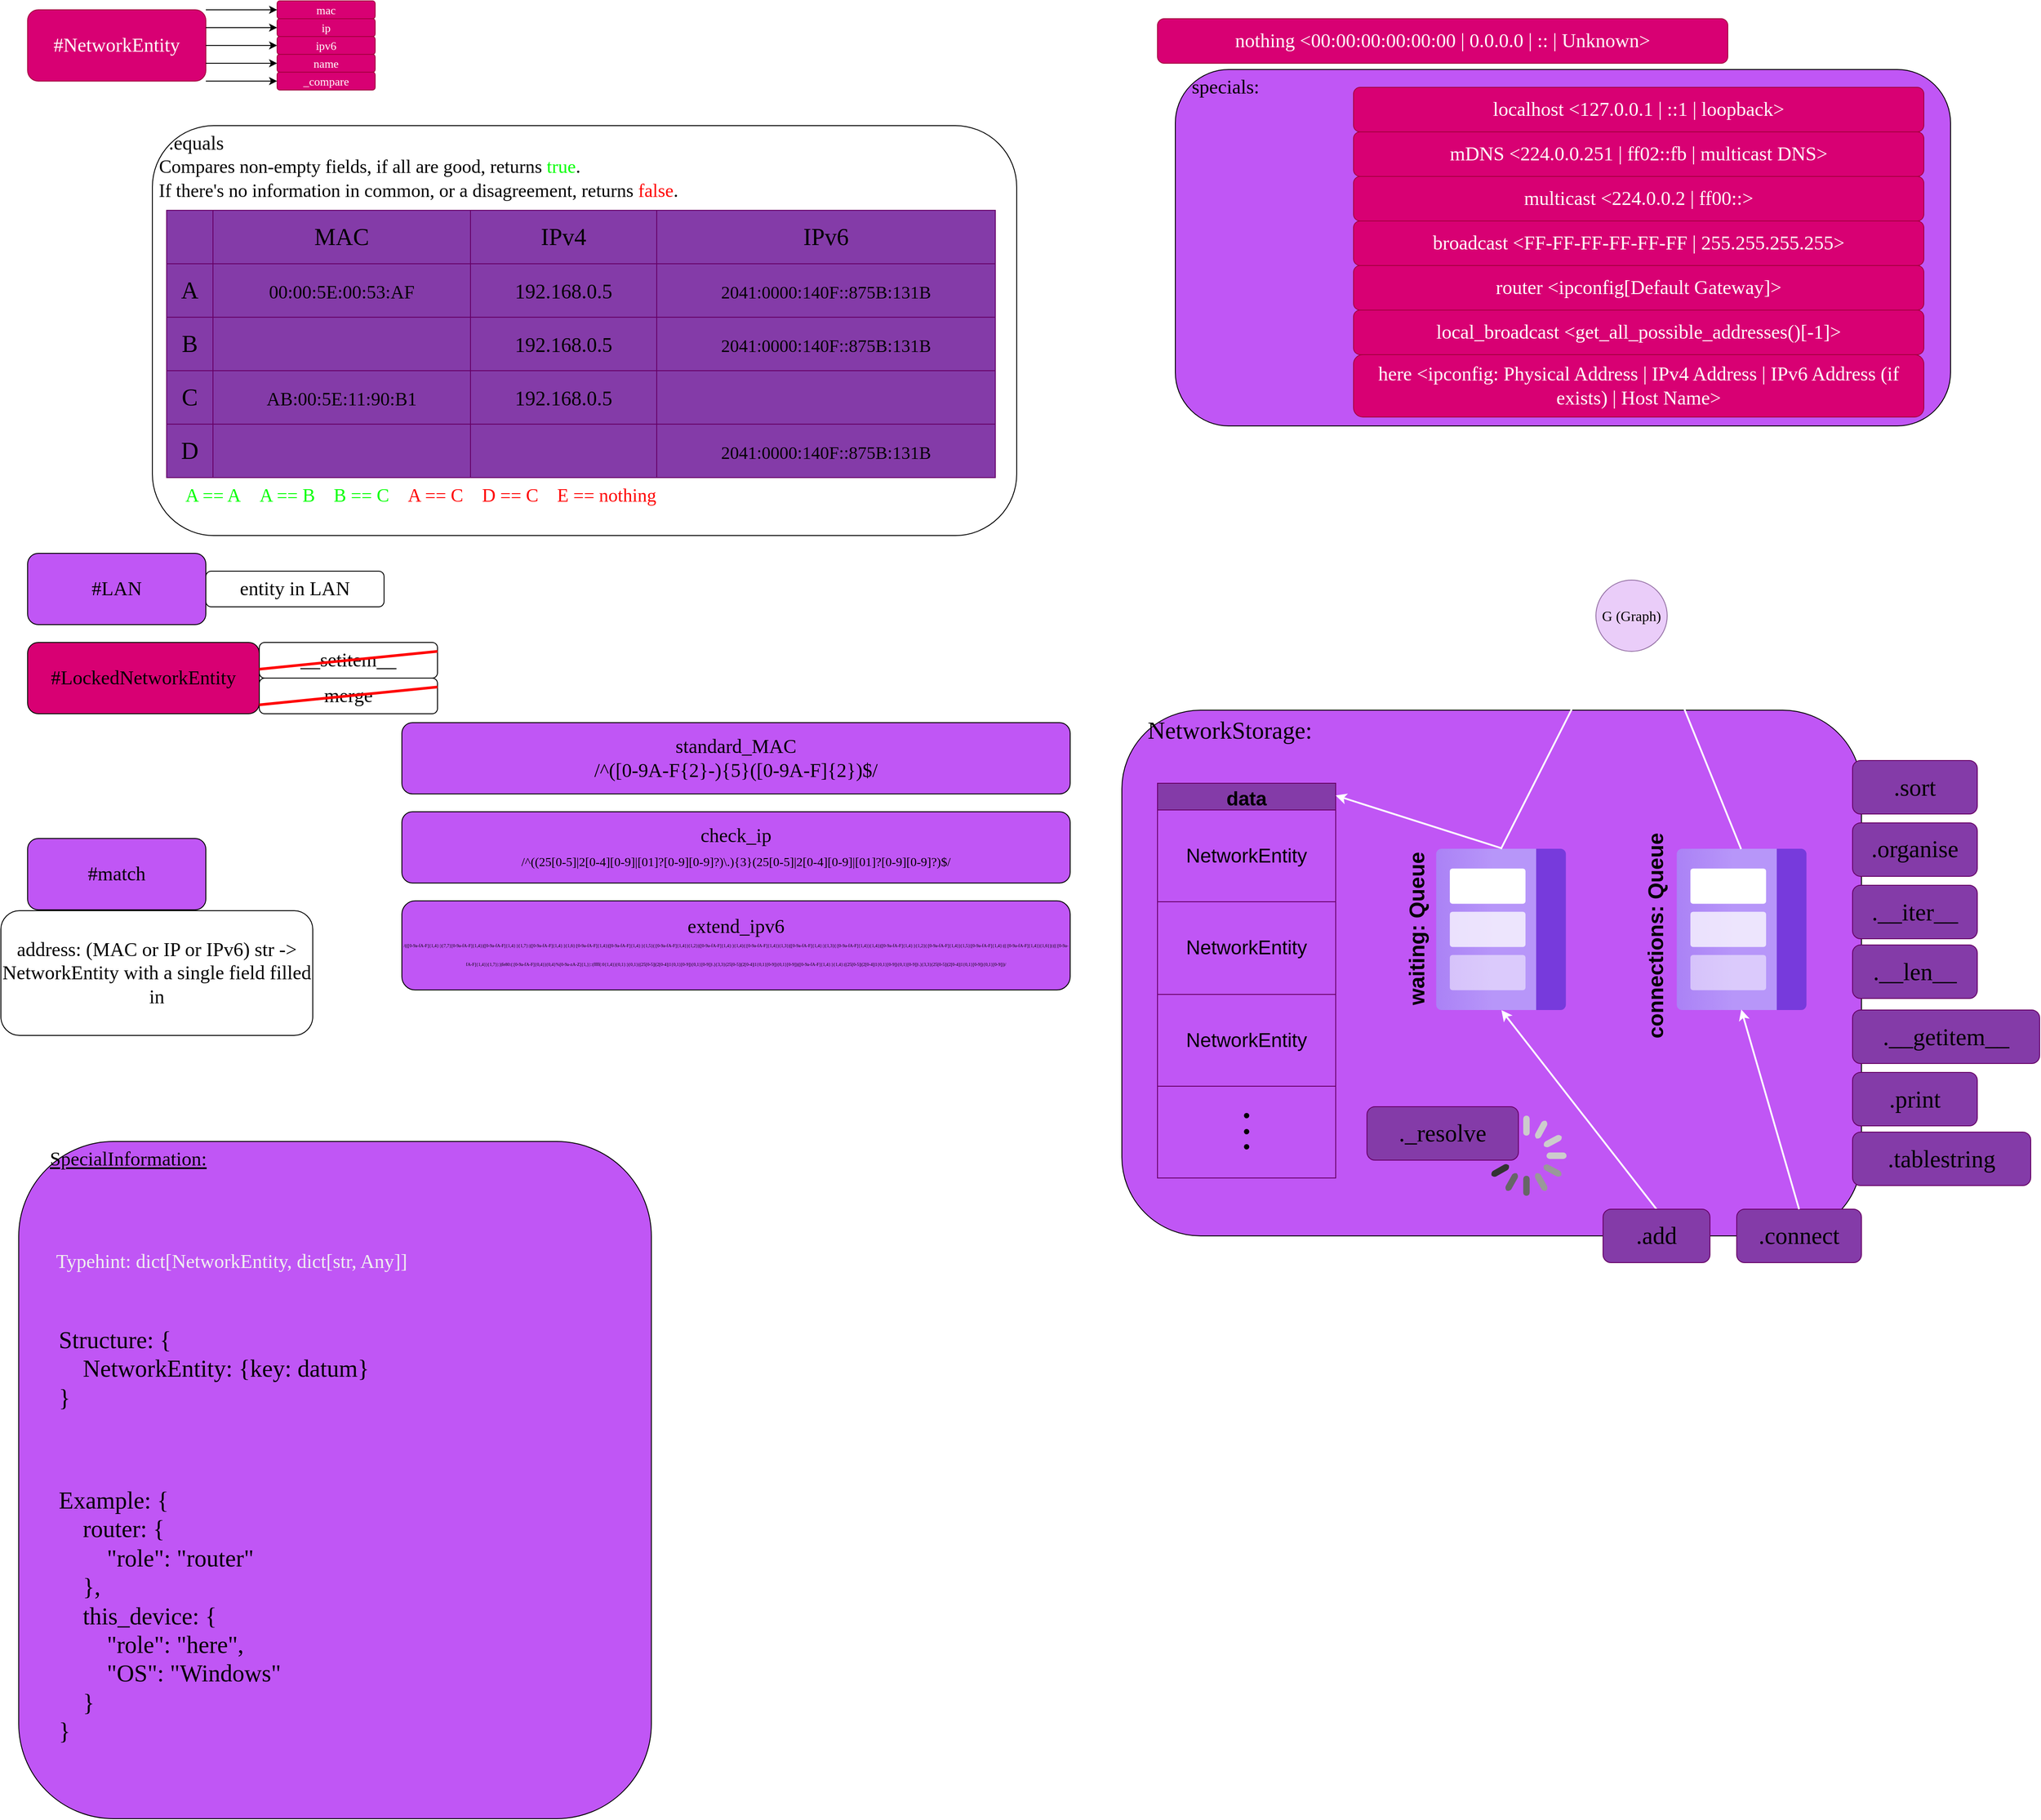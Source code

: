 <mxfile>
    <diagram id="rQZUp-i70rbDF242hrWy" name="Page-1">
        <mxGraphModel dx="1424" dy="809" grid="1" gridSize="10" guides="1" tooltips="1" connect="1" arrows="1" fold="1" page="1" pageScale="1" pageWidth="850" pageHeight="1100" math="0" shadow="0">
            <root>
                <mxCell id="0"/>
                <mxCell id="1" parent="0"/>
                <mxCell id="91" style="edgeStyle=orthogonalEdgeStyle;rounded=0;html=1;exitX=0.5;exitY=1;exitDx=0;exitDy=0;entryX=0;entryY=0.5;entryDx=0;entryDy=0;strokeColor=#FFFFFF;strokeWidth=2;fontFamily=Consolas;fontSize=27;fontColor=#030202;endArrow=classic;endFill=1;startSize=6;endSize=6;sourcePerimeterSpacing=0;targetPerimeterSpacing=0;" edge="1" parent="1" source="8" target="41">
                    <mxGeometry relative="1" as="geometry"/>
                </mxCell>
                <mxCell id="8" value="#NetworkEntity" style="rounded=1;whiteSpace=wrap;html=1;fontFamily=Consolas;fontSize=22;fillColor=#d80073;fontColor=#ffffff;strokeColor=#A50040;" parent="1" vertex="1">
                    <mxGeometry x="40" y="80" width="200" height="80" as="geometry"/>
                </mxCell>
                <mxCell id="9" value="" style="endArrow=classic;html=1;fontSize=22;exitX=1;exitY=0;exitDx=0;exitDy=0;entryX=0;entryY=0.5;entryDx=0;entryDy=0;" parent="1" source="8" target="14" edge="1">
                    <mxGeometry width="50" height="50" relative="1" as="geometry">
                        <mxPoint x="320" y="130" as="sourcePoint"/>
                        <mxPoint x="320" y="80" as="targetPoint"/>
                    </mxGeometry>
                </mxCell>
                <mxCell id="10" value="" style="endArrow=classic;html=1;fontSize=22;exitX=1;exitY=0.25;exitDx=0;exitDy=0;entryX=0;entryY=0.5;entryDx=0;entryDy=0;" parent="1" source="8" target="15" edge="1">
                    <mxGeometry width="50" height="50" relative="1" as="geometry">
                        <mxPoint x="300" y="190" as="sourcePoint"/>
                        <mxPoint x="320" y="100" as="targetPoint"/>
                    </mxGeometry>
                </mxCell>
                <mxCell id="11" value="" style="endArrow=classic;html=1;fontSize=22;exitX=1;exitY=0.5;exitDx=0;exitDy=0;entryX=0;entryY=0.5;entryDx=0;entryDy=0;" parent="1" source="8" target="16" edge="1">
                    <mxGeometry width="50" height="50" relative="1" as="geometry">
                        <mxPoint x="250" y="90" as="sourcePoint"/>
                        <mxPoint x="320" y="120" as="targetPoint"/>
                    </mxGeometry>
                </mxCell>
                <mxCell id="12" value="" style="endArrow=classic;html=1;fontSize=22;exitX=1;exitY=0.75;exitDx=0;exitDy=0;entryX=0;entryY=0.5;entryDx=0;entryDy=0;" parent="1" source="8" target="17" edge="1">
                    <mxGeometry width="50" height="50" relative="1" as="geometry">
                        <mxPoint x="260" y="100" as="sourcePoint"/>
                        <mxPoint x="320" y="140" as="targetPoint"/>
                    </mxGeometry>
                </mxCell>
                <mxCell id="13" value="" style="endArrow=classic;html=1;fontSize=22;exitX=1;exitY=1;exitDx=0;exitDy=0;entryX=0;entryY=0.5;entryDx=0;entryDy=0;entryPerimeter=0;" parent="1" source="8" target="18" edge="1">
                    <mxGeometry width="50" height="50" relative="1" as="geometry">
                        <mxPoint x="270" y="110" as="sourcePoint"/>
                        <mxPoint x="320" y="160" as="targetPoint"/>
                    </mxGeometry>
                </mxCell>
                <mxCell id="14" value="mac" style="rounded=1;whiteSpace=wrap;html=1;fontFamily=Consolas;fontSize=13;fillColor=#d80073;fontColor=#ffffff;strokeColor=#A50040;" parent="1" vertex="1">
                    <mxGeometry x="320" y="70" width="110" height="20" as="geometry"/>
                </mxCell>
                <mxCell id="15" value="ip" style="rounded=1;whiteSpace=wrap;html=1;fontFamily=Consolas;fontSize=13;fillColor=#d80073;fontColor=#ffffff;strokeColor=#A50040;" parent="1" vertex="1">
                    <mxGeometry x="320" y="90" width="110" height="20" as="geometry"/>
                </mxCell>
                <mxCell id="16" value="ipv6" style="rounded=1;whiteSpace=wrap;html=1;fontFamily=Consolas;fontSize=13;fillColor=#d80073;fontColor=#ffffff;strokeColor=#A50040;" parent="1" vertex="1">
                    <mxGeometry x="320" y="110" width="110" height="20" as="geometry"/>
                </mxCell>
                <mxCell id="17" value="name" style="rounded=1;whiteSpace=wrap;html=1;fontFamily=Consolas;fontSize=13;fillColor=#d80073;fontColor=#ffffff;strokeColor=#A50040;" parent="1" vertex="1">
                    <mxGeometry x="320" y="130" width="110" height="20" as="geometry"/>
                </mxCell>
                <mxCell id="18" value="_compare" style="rounded=1;whiteSpace=wrap;html=1;fontFamily=Consolas;fontSize=13;fillColor=#d80073;fontColor=#ffffff;strokeColor=#A50040;" parent="1" vertex="1">
                    <mxGeometry x="320" y="150" width="110" height="20" as="geometry"/>
                </mxCell>
                <mxCell id="19" value="&amp;nbsp; &amp;nbsp;specials:" style="rounded=1;whiteSpace=wrap;html=1;fontFamily=Consolas;fontSize=22;fillColor=#C056F5;verticalAlign=top;align=left;" parent="1" vertex="1">
                    <mxGeometry x="1328" y="147" width="870" height="400" as="geometry"/>
                </mxCell>
                <mxCell id="20" value="&lt;font style=&quot;font-size: 27px;&quot;&gt;&amp;nbsp; &amp;nbsp; NetworkStorage:&lt;/font&gt;" style="rounded=1;whiteSpace=wrap;html=1;fontFamily=Consolas;fontSize=22;fillColor=#C056F5;verticalAlign=top;align=left;" parent="1" vertex="1">
                    <mxGeometry x="1268" y="866" width="830" height="590" as="geometry"/>
                </mxCell>
                <mxCell id="21" value="#LAN" style="rounded=1;whiteSpace=wrap;html=1;fontFamily=Consolas;fontSize=22;fillColor=#C056F5;" parent="1" vertex="1">
                    <mxGeometry x="40" y="690" width="200" height="80" as="geometry"/>
                </mxCell>
                <mxCell id="45" style="edgeStyle=none;rounded=0;html=1;exitX=1;exitY=0.5;exitDx=0;exitDy=0;entryX=0;entryY=0.5;entryDx=0;entryDy=0;strokeColor=#FFFFFF;strokeWidth=2;fontSize=5;endArrow=classic;endFill=1;startSize=6;endSize=6;sourcePerimeterSpacing=0;targetPerimeterSpacing=0;" edge="1" parent="1" source="22" target="42">
                    <mxGeometry relative="1" as="geometry"/>
                </mxCell>
                <mxCell id="47" style="edgeStyle=none;rounded=0;html=1;exitX=1;exitY=0.5;exitDx=0;exitDy=0;entryX=0;entryY=0.5;entryDx=0;entryDy=0;strokeColor=#FFFFFF;strokeWidth=2;fontSize=5;endArrow=classic;endFill=1;startSize=6;endSize=6;sourcePerimeterSpacing=0;targetPerimeterSpacing=0;" edge="1" parent="1" source="22" target="43">
                    <mxGeometry relative="1" as="geometry"/>
                </mxCell>
                <mxCell id="48" style="edgeStyle=none;rounded=0;html=1;exitX=1;exitY=0.5;exitDx=0;exitDy=0;entryX=0;entryY=0.5;entryDx=0;entryDy=0;strokeColor=#FFFFFF;strokeWidth=2;fontSize=5;endArrow=classic;endFill=1;startSize=6;endSize=6;sourcePerimeterSpacing=0;targetPerimeterSpacing=0;" edge="1" parent="1" source="22" target="44">
                    <mxGeometry relative="1" as="geometry"/>
                </mxCell>
                <mxCell id="22" value="#match" style="rounded=1;whiteSpace=wrap;html=1;fontFamily=Consolas;fontSize=22;fillColor=#C056F5;" parent="1" vertex="1">
                    <mxGeometry x="40" y="1010" width="200" height="80" as="geometry"/>
                </mxCell>
                <mxCell id="23" value="#LockedNetworkEntity" style="rounded=1;whiteSpace=wrap;html=1;fontFamily=Consolas;fontSize=22;fillColor=#d80073;" parent="1" vertex="1">
                    <mxGeometry x="40" y="790" width="260" height="80" as="geometry"/>
                </mxCell>
                <mxCell id="24" value="&amp;nbsp; &amp;nbsp; &amp;nbsp; &lt;u&gt;SpecialInformation:&lt;/u&gt;" style="rounded=1;whiteSpace=wrap;html=1;fontFamily=Consolas;fontSize=22;fillColor=#C056F5;verticalAlign=top;align=left;" parent="1" vertex="1">
                    <mxGeometry x="30" y="1350" width="710" height="760" as="geometry"/>
                </mxCell>
                <mxCell id="25" value="localhost &amp;lt;127.0.0.1 | ::1 | loopback&amp;gt;" style="rounded=1;whiteSpace=wrap;html=1;fontFamily=Consolas;fontSize=22;fillColor=#d80073;fontColor=#ffffff;strokeColor=#A50040;" vertex="1" parent="1">
                    <mxGeometry x="1528" y="167" width="640" height="50" as="geometry"/>
                </mxCell>
                <mxCell id="26" value="mDNS &amp;lt;224.0.0.251 | ff02::fb | multicast DNS&amp;gt;" style="rounded=1;whiteSpace=wrap;html=1;fontFamily=Consolas;fontSize=22;fillColor=#d80073;fontColor=#ffffff;strokeColor=#A50040;" vertex="1" parent="1">
                    <mxGeometry x="1528" y="217" width="640" height="50" as="geometry"/>
                </mxCell>
                <mxCell id="29" value="multicast &amp;lt;224.0.0.2 | ff00::&amp;gt;" style="rounded=1;whiteSpace=wrap;html=1;fontFamily=Consolas;fontSize=22;fillColor=#d80073;fontColor=#ffffff;strokeColor=#A50040;" vertex="1" parent="1">
                    <mxGeometry x="1528" y="267" width="640" height="50" as="geometry"/>
                </mxCell>
                <mxCell id="30" value="broadcast &amp;lt;FF-FF-FF-FF-FF-FF | 255.255.255.255&amp;gt;" style="rounded=1;whiteSpace=wrap;html=1;fontFamily=Consolas;fontSize=22;fillColor=#d80073;fontColor=#ffffff;strokeColor=#A50040;" vertex="1" parent="1">
                    <mxGeometry x="1528" y="317" width="640" height="50" as="geometry"/>
                </mxCell>
                <mxCell id="31" value="router &amp;lt;ipconfig[Default Gateway]&amp;gt;" style="rounded=1;whiteSpace=wrap;html=1;fontFamily=Consolas;fontSize=22;fillColor=#d80073;fontColor=#ffffff;strokeColor=#A50040;" vertex="1" parent="1">
                    <mxGeometry x="1528" y="367" width="640" height="50" as="geometry"/>
                </mxCell>
                <mxCell id="32" value="local_broadcast &amp;lt;get_all_possible_addresses()[-1]&amp;gt;" style="rounded=1;whiteSpace=wrap;html=1;fontFamily=Consolas;fontSize=22;fillColor=#d80073;fontColor=#ffffff;strokeColor=#A50040;" vertex="1" parent="1">
                    <mxGeometry x="1528" y="417" width="640" height="50" as="geometry"/>
                </mxCell>
                <mxCell id="33" value="here &amp;lt;ipconfig: Physical Address | IPv4 Address | IPv6 Address (if exists) | Host Name&amp;gt;" style="rounded=1;whiteSpace=wrap;html=1;fontFamily=Consolas;fontSize=22;fillColor=#d80073;fontColor=#ffffff;strokeColor=#A50040;" vertex="1" parent="1">
                    <mxGeometry x="1528" y="467" width="640" height="70" as="geometry"/>
                </mxCell>
                <mxCell id="35" value="nothing &amp;lt;00:00:00:00:00:00 | 0.0.0.0 | :: | Unknown&amp;gt;" style="rounded=1;whiteSpace=wrap;html=1;fontFamily=Consolas;fontSize=22;fillColor=#d80073;fontColor=#ffffff;strokeColor=#A50040;" vertex="1" parent="1">
                    <mxGeometry x="1308" y="90" width="640" height="50" as="geometry"/>
                </mxCell>
                <mxCell id="36" value="entity in LAN" style="rounded=1;whiteSpace=wrap;html=1;fontFamily=Consolas;fontSize=22;" vertex="1" parent="1">
                    <mxGeometry x="240" y="710" width="200" height="40" as="geometry"/>
                </mxCell>
                <mxCell id="37" value="__setitem__" style="rounded=1;whiteSpace=wrap;html=1;fontFamily=Consolas;fontSize=22;" vertex="1" parent="1">
                    <mxGeometry x="300" y="790" width="200" height="40" as="geometry"/>
                </mxCell>
                <mxCell id="38" value="merge" style="rounded=1;whiteSpace=wrap;html=1;fontFamily=Consolas;fontSize=22;" vertex="1" parent="1">
                    <mxGeometry x="300" y="830" width="200" height="40" as="geometry"/>
                </mxCell>
                <mxCell id="39" value="" style="endArrow=none;html=1;exitX=0;exitY=0.75;exitDx=0;exitDy=0;strokeColor=#FF0000;strokeWidth=3;entryX=1;entryY=0.25;entryDx=0;entryDy=0;rounded=0;targetPerimeterSpacing=0;sourcePerimeterSpacing=0;startSize=6;endSize=6;endFill=0;" edge="1" parent="1" source="37" target="37">
                    <mxGeometry width="50" height="50" relative="1" as="geometry">
                        <mxPoint x="360" y="1000" as="sourcePoint"/>
                        <mxPoint x="500" y="790" as="targetPoint"/>
                    </mxGeometry>
                </mxCell>
                <mxCell id="40" value="" style="endArrow=none;html=1;exitX=0;exitY=0.75;exitDx=0;exitDy=0;strokeColor=#FF0000;strokeWidth=3;entryX=1;entryY=0.25;entryDx=0;entryDy=0;rounded=0;targetPerimeterSpacing=0;sourcePerimeterSpacing=0;startSize=6;endSize=6;endFill=0;" edge="1" parent="1" source="38" target="38">
                    <mxGeometry width="50" height="50" relative="1" as="geometry">
                        <mxPoint x="310" y="830" as="sourcePoint"/>
                        <mxPoint x="510" y="810" as="targetPoint"/>
                    </mxGeometry>
                </mxCell>
                <mxCell id="41" value="&amp;nbsp; &amp;nbsp;.equals&lt;br&gt;&amp;nbsp;&lt;font style=&quot;font-size: 21px;&quot;&gt;Compares non-empty fields, if all are good, returns &lt;font color=&quot;#00ff00&quot;&gt;true&lt;/font&gt;.&lt;br&gt;&amp;nbsp;If there's no information in common, or a disagreement, returns &lt;font color=&quot;#ff0000&quot;&gt;false&lt;/font&gt;.&lt;br&gt;&lt;br&gt;&lt;br&gt;&lt;br&gt;&lt;br&gt;&lt;br&gt;&lt;br&gt;&lt;br&gt;&lt;br&gt;&lt;br&gt;&lt;br&gt;&lt;br&gt;&lt;br&gt;&lt;div style=&quot;text-align: center;&quot;&gt;&lt;span style=&quot;background-color: initial;&quot;&gt;&amp;nbsp;&amp;nbsp;&lt;/span&gt;&lt;font style=&quot;background-color: initial;&quot; color=&quot;#00ff00&quot;&gt;A == A&lt;/font&gt;&lt;span style=&quot;background-color: initial;&quot;&gt;&amp;nbsp; &amp;nbsp;&amp;nbsp;&lt;/span&gt;&lt;font style=&quot;background-color: initial;&quot; color=&quot;#00ff00&quot;&gt;A == B&amp;nbsp;&lt;/font&gt;&lt;span style=&quot;background-color: initial;&quot;&gt;&amp;nbsp; &amp;nbsp;&lt;/span&gt;&lt;font style=&quot;background-color: initial;&quot; color=&quot;#00ff00&quot;&gt;B == C&lt;/font&gt;&lt;span style=&quot;background-color: initial;&quot;&gt;&amp;nbsp; &amp;nbsp;&amp;nbsp;&lt;/span&gt;&lt;font style=&quot;background-color: initial;&quot; color=&quot;#ff0000&quot;&gt;A == C&lt;/font&gt;&lt;span style=&quot;background-color: initial;&quot;&gt;&amp;nbsp; &amp;nbsp;&amp;nbsp;&lt;/span&gt;&lt;font style=&quot;background-color: initial;&quot; color=&quot;#ff0000&quot;&gt;D == C&lt;/font&gt;&lt;span style=&quot;background-color: initial;&quot;&gt;&amp;nbsp; &amp;nbsp;&amp;nbsp;&lt;/span&gt;&lt;font style=&quot;background-color: initial;&quot; color=&quot;#ff0000&quot;&gt;E == nothing&lt;/font&gt;&lt;/div&gt;&lt;/font&gt;" style="rounded=1;whiteSpace=wrap;html=1;fontFamily=Consolas;fontSize=22;verticalAlign=top;horizontal=1;align=left;" vertex="1" parent="1">
                    <mxGeometry x="180" y="210" width="970" height="460" as="geometry"/>
                </mxCell>
                <mxCell id="42" value="standard_MAC&lt;br&gt;/^([0-9A-F{2}-){5}([0-9A-F]{2})$/" style="rounded=1;whiteSpace=wrap;html=1;fontFamily=Consolas;fontSize=22;fillColor=#C056F5;" vertex="1" parent="1">
                    <mxGeometry x="460" y="880" width="750" height="80" as="geometry"/>
                </mxCell>
                <mxCell id="43" value="check_ip&lt;br&gt;&lt;font style=&quot;font-size: 14px;&quot;&gt;/^((25[0-5]|2[0-4][0-9]|[01]?[0-9][0-9]?)\.){3}(25[0-5]|2[0-4][0-9]|[01]?[0-9][0-9]?)$/&lt;/font&gt;" style="rounded=1;whiteSpace=wrap;html=1;fontFamily=Consolas;fontSize=22;fillColor=#C056F5;" vertex="1" parent="1">
                    <mxGeometry x="460" y="980" width="750" height="80" as="geometry"/>
                </mxCell>
                <mxCell id="44" value="&lt;p style=&quot;line-height: 70%;&quot;&gt;extend_ipv6&lt;br&gt;&lt;font style=&quot;font-size: 5px;&quot;&gt;/(([0-9a-fA-F]{1,4}:){7,7}[0-9a-fA-F]{1,4}|([0-9a-fA-F]{1,4}:){1,7}:|([0-9a-fA-F]{1,4}:){1,6}:[0-9a-fA-F]{1,4}|([0-9a-fA-F]{1,4}:){1,5}(:[0-9a-fA-F]{1,4}){1,2}|([0-9a-fA-F]{1,4}:){1,4}(:[0-9a-fA-F]{1,4}){1,3}|([0-9a-fA-F]{1,4}:){1,3}(:[0-9a-fA-F]{1,4}){1,4}|([0-9a-fA-F]{1,4}:){1,2}(:[0-9a-fA-F]{1,4}){1,5}|[0-9a-fA-F]{1,4}:((:[0-9a-fA-F]{1,4}){1,6})|:((:[0-9a-fA-F]{1,4}){1,7}|:)|fe80:(:[0-9a-fA-F]{0,4}){0,4}%[0-9a-zA-Z]{1,}|::(ffff(:0{1,4}){0,1}:){0,1}((25[0-5]|(2[0-4]|1{0,1}[0-9]){0,1}[0-9])\.){3,3}(25[0-5]|(2[0-4]|1{0,1}[0-9]){0,1}[0-9])|([0-9a-fA-F]{1,4}:){1,4}:((25[0-5]|(2[0-4]|1{0,1}[0-9]){0,1}[0-9])\.){3,3}(25[0-5]|(2[0-4]|1{0,1}[0-9]){0,1}[0-9]))/&lt;/font&gt;&lt;/p&gt;" style="rounded=1;whiteSpace=wrap;html=1;fontFamily=Consolas;fontSize=22;fillColor=#C056F5;" vertex="1" parent="1">
                    <mxGeometry x="460" y="1080" width="750" height="100" as="geometry"/>
                </mxCell>
                <mxCell id="50" value="address: (MAC or IP or IPv6) str -&amp;gt; NetworkEntity with a single field filled in" style="rounded=1;whiteSpace=wrap;html=1;fontFamily=Consolas;fontSize=22;" vertex="1" parent="1">
                    <mxGeometry x="10" y="1091" width="350" height="140" as="geometry"/>
                </mxCell>
                <mxCell id="51" value="data" style="shape=table;startSize=30;container=1;collapsible=0;childLayout=tableLayout;fontStyle=1;align=center;fontSize=22;fillColor=#843BA8;fillStyle=solid;strokeColor=#660066;" vertex="1" parent="1">
                    <mxGeometry x="1308" y="948" width="200" height="443" as="geometry"/>
                </mxCell>
                <mxCell id="52" value="" style="shape=tableRow;horizontal=0;startSize=0;swimlaneHead=0;swimlaneBody=0;top=0;left=0;bottom=0;right=0;collapsible=0;dropTarget=0;fillColor=none;points=[[0,0.5],[1,0.5]];portConstraint=eastwest;fontSize=22;" vertex="1" parent="51">
                    <mxGeometry y="30" width="200" height="103" as="geometry"/>
                </mxCell>
                <mxCell id="53" value="&lt;font style=&quot;font-size: 22px;&quot;&gt;NetworkEntity&lt;/font&gt;" style="shape=partialRectangle;html=1;whiteSpace=wrap;connectable=0;fillColor=none;top=0;left=0;bottom=0;right=0;overflow=hidden;fontSize=22;" vertex="1" parent="52">
                    <mxGeometry width="200" height="103" as="geometry">
                        <mxRectangle width="200" height="103" as="alternateBounds"/>
                    </mxGeometry>
                </mxCell>
                <mxCell id="56" value="" style="shape=tableRow;horizontal=0;startSize=0;swimlaneHead=0;swimlaneBody=0;top=0;left=0;bottom=0;right=0;collapsible=0;dropTarget=0;fillColor=none;points=[[0,0.5],[1,0.5]];portConstraint=eastwest;fontSize=22;" vertex="1" parent="51">
                    <mxGeometry y="133" width="200" height="104" as="geometry"/>
                </mxCell>
                <mxCell id="57" value="&lt;span style=&quot;font-size: 22px;&quot;&gt;NetworkEntity&lt;/span&gt;" style="shape=partialRectangle;html=1;whiteSpace=wrap;connectable=0;fillColor=none;top=0;left=0;bottom=0;right=0;overflow=hidden;fontSize=22;" vertex="1" parent="56">
                    <mxGeometry width="200" height="104" as="geometry">
                        <mxRectangle width="200" height="104" as="alternateBounds"/>
                    </mxGeometry>
                </mxCell>
                <mxCell id="60" value="" style="shape=tableRow;horizontal=0;startSize=0;swimlaneHead=0;swimlaneBody=0;top=0;left=0;bottom=0;right=0;collapsible=0;dropTarget=0;fillColor=none;points=[[0,0.5],[1,0.5]];portConstraint=eastwest;fontSize=22;" vertex="1" parent="51">
                    <mxGeometry y="237" width="200" height="103" as="geometry"/>
                </mxCell>
                <mxCell id="61" value="&lt;span style=&quot;font-size: 22px;&quot;&gt;NetworkEntity&lt;/span&gt;" style="shape=partialRectangle;html=1;whiteSpace=wrap;connectable=0;fillColor=none;top=0;left=0;bottom=0;right=0;overflow=hidden;fontSize=22;" vertex="1" parent="60">
                    <mxGeometry width="200" height="103" as="geometry">
                        <mxRectangle width="200" height="103" as="alternateBounds"/>
                    </mxGeometry>
                </mxCell>
                <mxCell id="64" style="shape=tableRow;horizontal=0;startSize=0;swimlaneHead=0;swimlaneBody=0;top=0;left=0;bottom=0;right=0;collapsible=0;dropTarget=0;fillColor=none;points=[[0,0.5],[1,0.5]];portConstraint=eastwest;fontSize=22;" vertex="1" parent="51">
                    <mxGeometry y="340" width="200" height="103" as="geometry"/>
                </mxCell>
                <mxCell id="65" value="" style="shape=partialRectangle;html=1;whiteSpace=wrap;connectable=0;fillColor=none;top=0;left=0;bottom=0;right=0;overflow=hidden;fontSize=22;" vertex="1" parent="64">
                    <mxGeometry width="200" height="103" as="geometry">
                        <mxRectangle width="200" height="103" as="alternateBounds"/>
                    </mxGeometry>
                </mxCell>
                <mxCell id="66" value="" style="shape=waypoint;sketch=0;fillStyle=solid;size=6;pointerEvents=1;points=[];fillColor=none;resizable=0;rotatable=0;perimeter=centerPerimeter;snapToPoint=1;fontSize=22;" vertex="1" parent="1">
                    <mxGeometry x="1398" y="1311" width="20" height="20" as="geometry"/>
                </mxCell>
                <mxCell id="67" value="" style="shape=waypoint;sketch=0;fillStyle=solid;size=6;pointerEvents=1;points=[];fillColor=none;resizable=0;rotatable=0;perimeter=centerPerimeter;snapToPoint=1;fontSize=22;" vertex="1" parent="1">
                    <mxGeometry x="1398" y="1329" width="20" height="20" as="geometry"/>
                </mxCell>
                <mxCell id="68" value="" style="shape=waypoint;sketch=0;fillStyle=solid;size=6;pointerEvents=1;points=[];fillColor=none;resizable=0;rotatable=0;perimeter=centerPerimeter;snapToPoint=1;fontSize=22;" vertex="1" parent="1">
                    <mxGeometry x="1398" y="1346" width="20" height="20" as="geometry"/>
                </mxCell>
                <mxCell id="70" value="" style="aspect=fixed;html=1;points=[];align=center;image;fontSize=12;image=img/lib/azure2/general/Storage_Queue.svg;fillStyle=zigzag-line;strokeColor=#660066;fillColor=#c056f5;direction=south;" vertex="1" parent="1">
                    <mxGeometry x="1620" y="1021.5" width="147.06" height="181" as="geometry"/>
                </mxCell>
                <mxCell id="71" value="" style="aspect=fixed;html=1;points=[];align=center;image;fontSize=12;image=img/lib/azure2/general/Storage_Queue.svg;fillStyle=zigzag-line;strokeColor=#660066;fillColor=#c056f5;direction=south;" vertex="1" parent="1">
                    <mxGeometry x="1890" y="1021.5" width="147.06" height="181" as="geometry"/>
                </mxCell>
                <mxCell id="72" value="waiting: Queue" style="text;strokeColor=none;fillColor=none;html=1;fontSize=24;fontStyle=1;verticalAlign=middle;align=center;labelBackgroundColor=none;fillStyle=zigzag-line;fontColor=#030202;horizontal=0;" vertex="1" parent="1">
                    <mxGeometry x="1579" y="1010" width="41" height="204" as="geometry"/>
                </mxCell>
                <mxCell id="73" value="connections: Queue" style="text;strokeColor=none;fillColor=none;html=1;fontSize=24;fontStyle=1;verticalAlign=middle;align=center;labelBackgroundColor=none;fillStyle=zigzag-line;fontColor=#030202;horizontal=0;" vertex="1" parent="1">
                    <mxGeometry x="1847" y="992.44" width="42" height="254.06" as="geometry"/>
                </mxCell>
                <mxCell id="74" value="" style="endArrow=classic;html=1;rounded=0;strokeColor=#FFFFFF;strokeWidth=2;fontSize=27;fontColor=#030202;startSize=6;endSize=6;sourcePerimeterSpacing=0;targetPerimeterSpacing=0;exitX=-0.003;exitY=0.496;exitDx=0;exitDy=0;exitPerimeter=0;entryX=1;entryY=0.031;entryDx=0;entryDy=0;entryPerimeter=0;" edge="1" parent="1" source="70" target="51">
                    <mxGeometry width="50" height="50" relative="1" as="geometry">
                        <mxPoint x="1688" y="1326" as="sourcePoint"/>
                        <mxPoint x="1738" y="1276" as="targetPoint"/>
                    </mxGeometry>
                </mxCell>
                <mxCell id="75" value="" style="endArrow=classic;html=1;rounded=0;strokeColor=#FFFFFF;strokeWidth=2;fontSize=27;fontColor=#030202;startSize=6;endSize=6;sourcePerimeterSpacing=0;targetPerimeterSpacing=0;entryX=1.001;entryY=0.497;entryDx=0;entryDy=0;entryPerimeter=0;exitX=0.5;exitY=0;exitDx=0;exitDy=0;" edge="1" parent="1" source="76" target="70">
                    <mxGeometry width="50" height="50" relative="1" as="geometry">
                        <mxPoint x="1828" y="1506" as="sourcePoint"/>
                        <mxPoint x="1788" y="1276" as="targetPoint"/>
                    </mxGeometry>
                </mxCell>
                <mxCell id="76" value="&lt;font face=&quot;Consolas&quot;&gt;.add&lt;/font&gt;" style="rounded=1;whiteSpace=wrap;html=1;labelBackgroundColor=none;fillStyle=solid;strokeColor=#660066;fontSize=27;fontColor=#030202;fillColor=#843BA8;" vertex="1" parent="1">
                    <mxGeometry x="1808" y="1426" width="120" height="60" as="geometry"/>
                </mxCell>
                <mxCell id="77" value="&lt;font face=&quot;Consolas&quot;&gt;.connect&lt;/font&gt;" style="rounded=1;whiteSpace=wrap;html=1;labelBackgroundColor=none;fillStyle=solid;strokeColor=#660066;fontSize=27;fontColor=#030202;fillColor=#843BA8;" vertex="1" parent="1">
                    <mxGeometry x="1958" y="1426" width="140" height="60" as="geometry"/>
                </mxCell>
                <mxCell id="78" value="" style="endArrow=classic;html=1;rounded=0;strokeColor=#FFFFFF;strokeWidth=2;fontSize=27;fontColor=#030202;startSize=6;endSize=6;sourcePerimeterSpacing=0;targetPerimeterSpacing=0;entryX=0.997;entryY=0.503;entryDx=0;entryDy=0;entryPerimeter=0;exitX=0.5;exitY=0;exitDx=0;exitDy=0;" edge="1" parent="1" source="77" target="71">
                    <mxGeometry width="50" height="50" relative="1" as="geometry">
                        <mxPoint x="1878" y="1436" as="sourcePoint"/>
                        <mxPoint x="1749" y="1057.999" as="targetPoint"/>
                    </mxGeometry>
                </mxCell>
                <mxCell id="79" value="" style="html=1;verticalLabelPosition=bottom;labelBackgroundColor=#ffffff;verticalAlign=top;shadow=0;dashed=0;strokeWidth=2;shape=mxgraph.ios7.misc.loading_circle;fillStyle=solid;strokeColor=#660066;fontFamily=Consolas;fontSize=27;fontColor=#030202;fillColor=#843BA8;" vertex="1" parent="1">
                    <mxGeometry x="1677.06" y="1321" width="90" height="90" as="geometry"/>
                </mxCell>
                <mxCell id="80" value="&lt;font face=&quot;Consolas&quot;&gt;._resolve&lt;/font&gt;" style="rounded=1;whiteSpace=wrap;html=1;labelBackgroundColor=none;fillStyle=solid;strokeColor=#660066;fontSize=27;fontColor=#030202;fillColor=#843BA8;" vertex="1" parent="1">
                    <mxGeometry x="1543.06" y="1311" width="170" height="60" as="geometry"/>
                </mxCell>
                <mxCell id="81" value="&lt;font face=&quot;Consolas&quot;&gt;.sort&lt;/font&gt;" style="rounded=1;whiteSpace=wrap;html=1;labelBackgroundColor=none;fillStyle=solid;strokeColor=#660066;fontSize=27;fontColor=#030202;fillColor=#843BA8;" vertex="1" parent="1">
                    <mxGeometry x="2088" y="922.5" width="140" height="60" as="geometry"/>
                </mxCell>
                <mxCell id="82" value="&lt;font face=&quot;Consolas&quot;&gt;.organise&lt;/font&gt;" style="rounded=1;whiteSpace=wrap;html=1;labelBackgroundColor=none;fillStyle=solid;strokeColor=#660066;fontSize=27;fontColor=#030202;fillColor=#843BA8;" vertex="1" parent="1">
                    <mxGeometry x="2088" y="992.44" width="140" height="60" as="geometry"/>
                </mxCell>
                <mxCell id="83" value="&lt;font face=&quot;Consolas&quot;&gt;.__iter__&lt;/font&gt;" style="rounded=1;whiteSpace=wrap;html=1;labelBackgroundColor=none;fillStyle=solid;strokeColor=#660066;fontSize=27;fontColor=#030202;fillColor=#843BA8;" vertex="1" parent="1">
                    <mxGeometry x="2088" y="1062.5" width="140" height="60" as="geometry"/>
                </mxCell>
                <mxCell id="84" value="&lt;font face=&quot;Consolas&quot;&gt;.__len__&lt;/font&gt;" style="rounded=1;whiteSpace=wrap;html=1;labelBackgroundColor=none;fillStyle=solid;strokeColor=#660066;fontSize=27;fontColor=#030202;fillColor=#843BA8;" vertex="1" parent="1">
                    <mxGeometry x="2088" y="1129.5" width="140" height="60" as="geometry"/>
                </mxCell>
                <mxCell id="85" value="&lt;font face=&quot;Consolas&quot;&gt;.__getitem__&lt;/font&gt;" style="rounded=1;whiteSpace=wrap;html=1;labelBackgroundColor=none;fillStyle=solid;strokeColor=#660066;fontSize=27;fontColor=#030202;fillColor=#843BA8;" vertex="1" parent="1">
                    <mxGeometry x="2088" y="1202.5" width="210" height="60" as="geometry"/>
                </mxCell>
                <mxCell id="86" value="&lt;font face=&quot;Consolas&quot;&gt;.print&lt;/font&gt;" style="rounded=1;whiteSpace=wrap;html=1;labelBackgroundColor=none;fillStyle=solid;strokeColor=#660066;fontSize=27;fontColor=#030202;fillColor=#843BA8;" vertex="1" parent="1">
                    <mxGeometry x="2088" y="1272.5" width="140" height="60" as="geometry"/>
                </mxCell>
                <mxCell id="87" value="&lt;font face=&quot;Consolas&quot;&gt;.tablestring&lt;/font&gt;" style="rounded=1;whiteSpace=wrap;html=1;labelBackgroundColor=none;fillStyle=solid;strokeColor=#660066;fontSize=27;fontColor=#030202;fillColor=#843BA8;" vertex="1" parent="1">
                    <mxGeometry x="2088" y="1339.5" width="200" height="60" as="geometry"/>
                </mxCell>
                <mxCell id="88" value="&lt;div&gt;Example:&amp;nbsp;&lt;span style=&quot;background-color: initial;&quot;&gt;{&lt;/span&gt;&lt;/div&gt;&lt;div&gt;&amp;nbsp; &amp;nbsp; router: {&lt;/div&gt;&lt;div&gt;&amp;nbsp; &amp;nbsp; &amp;nbsp; &amp;nbsp; &quot;role&quot;: &quot;router&quot;&lt;/div&gt;&lt;div&gt;&amp;nbsp; &amp;nbsp; },&lt;/div&gt;&lt;div&gt;&amp;nbsp; &amp;nbsp; this_device: {&lt;/div&gt;&lt;div&gt;&amp;nbsp; &amp;nbsp; &amp;nbsp; &amp;nbsp; &quot;role&quot;: &quot;here&quot;,&lt;/div&gt;&lt;div&gt;&amp;nbsp; &amp;nbsp; &amp;nbsp; &amp;nbsp; &quot;OS&quot;: &quot;Windows&quot;&lt;/div&gt;&lt;div&gt;&amp;nbsp; &amp;nbsp; }&lt;/div&gt;&lt;div&gt;}&lt;/div&gt;" style="text;whiteSpace=wrap;html=1;fontSize=27;fontFamily=Consolas;fontColor=#030202;" vertex="1" parent="1">
                    <mxGeometry x="72.5" y="1730" width="625" height="350" as="geometry"/>
                </mxCell>
                <mxCell id="89" value="&lt;div&gt;Structure: {&lt;br&gt;&amp;nbsp; &amp;nbsp; NetworkEntity: {key: datum}&lt;br&gt;}&lt;/div&gt;" style="text;whiteSpace=wrap;html=1;fontSize=27;fontFamily=Consolas;fontColor=#030202;" vertex="1" parent="1">
                    <mxGeometry x="72.5" y="1550" width="625" height="110" as="geometry"/>
                </mxCell>
                <mxCell id="90" value="&lt;span style=&quot;color: rgb(240, 240, 240); font-family: Consolas; font-size: 22px; font-style: normal; font-variant-ligatures: normal; font-variant-caps: normal; font-weight: 400; letter-spacing: normal; orphans: 2; text-align: left; text-indent: 0px; text-transform: none; widows: 2; word-spacing: 0px; -webkit-text-stroke-width: 0px; text-decoration-thickness: initial; text-decoration-style: initial; text-decoration-color: initial; float: none; display: inline !important;&quot;&gt;Typehint: dict[NetworkEntity, dict[str, Any]]&lt;/span&gt;" style="text;whiteSpace=wrap;html=1;fontSize=27;fontFamily=Consolas;fontColor=#030202;labelBackgroundColor=none;" vertex="1" parent="1">
                    <mxGeometry x="70" y="1460" width="627.5" height="60" as="geometry"/>
                </mxCell>
                <mxCell id="92" value="" style="shape=table;html=1;whiteSpace=wrap;startSize=0;container=1;collapsible=0;childLayout=tableLayout;labelBackgroundColor=none;fillStyle=solid;strokeColor=#660066;fontFamily=Consolas;fontSize=27;fontColor=#030202;fillColor=#843BA8;" vertex="1" parent="1">
                    <mxGeometry x="196" y="305" width="930" height="300" as="geometry"/>
                </mxCell>
                <mxCell id="93" value="" style="shape=tableRow;horizontal=0;startSize=0;swimlaneHead=0;swimlaneBody=0;top=0;left=0;bottom=0;right=0;collapsible=0;dropTarget=0;fillColor=none;points=[[0,0.5],[1,0.5]];portConstraint=eastwest;labelBackgroundColor=none;fillStyle=solid;strokeColor=#660066;fontFamily=Consolas;fontSize=27;fontColor=#030202;" vertex="1" parent="92">
                    <mxGeometry width="930" height="60" as="geometry"/>
                </mxCell>
                <mxCell id="94" value="" style="shape=partialRectangle;html=1;whiteSpace=wrap;connectable=0;fillColor=none;top=0;left=0;bottom=0;right=0;overflow=hidden;labelBackgroundColor=none;fillStyle=solid;strokeColor=#660066;fontFamily=Consolas;fontSize=27;fontColor=#030202;" vertex="1" parent="93">
                    <mxGeometry width="52" height="60" as="geometry">
                        <mxRectangle width="52" height="60" as="alternateBounds"/>
                    </mxGeometry>
                </mxCell>
                <mxCell id="95" value="MAC" style="shape=partialRectangle;html=1;whiteSpace=wrap;connectable=0;fillColor=none;top=0;left=0;bottom=0;right=0;overflow=hidden;labelBackgroundColor=none;fillStyle=solid;strokeColor=#660066;fontFamily=Consolas;fontSize=27;fontColor=#030202;" vertex="1" parent="93">
                    <mxGeometry x="52" width="289" height="60" as="geometry">
                        <mxRectangle width="289" height="60" as="alternateBounds"/>
                    </mxGeometry>
                </mxCell>
                <mxCell id="96" value="IPv4" style="shape=partialRectangle;html=1;whiteSpace=wrap;connectable=0;fillColor=none;top=0;left=0;bottom=0;right=0;overflow=hidden;labelBackgroundColor=none;fillStyle=solid;strokeColor=#660066;fontFamily=Consolas;fontSize=27;fontColor=#030202;" vertex="1" parent="93">
                    <mxGeometry x="341" width="209" height="60" as="geometry">
                        <mxRectangle width="209" height="60" as="alternateBounds"/>
                    </mxGeometry>
                </mxCell>
                <mxCell id="113" value="IPv6" style="shape=partialRectangle;html=1;whiteSpace=wrap;connectable=0;fillColor=none;top=0;left=0;bottom=0;right=0;overflow=hidden;labelBackgroundColor=none;fillStyle=solid;strokeColor=#660066;fontFamily=Consolas;fontSize=27;fontColor=#030202;" vertex="1" parent="93">
                    <mxGeometry x="550" width="380" height="60" as="geometry">
                        <mxRectangle width="380" height="60" as="alternateBounds"/>
                    </mxGeometry>
                </mxCell>
                <mxCell id="97" value="" style="shape=tableRow;horizontal=0;startSize=0;swimlaneHead=0;swimlaneBody=0;top=0;left=0;bottom=0;right=0;collapsible=0;dropTarget=0;fillColor=none;points=[[0,0.5],[1,0.5]];portConstraint=eastwest;labelBackgroundColor=none;fillStyle=solid;strokeColor=#660066;fontFamily=Consolas;fontSize=27;fontColor=#030202;" vertex="1" parent="92">
                    <mxGeometry y="60" width="930" height="60" as="geometry"/>
                </mxCell>
                <mxCell id="98" value="A" style="shape=partialRectangle;html=1;whiteSpace=wrap;connectable=0;fillColor=none;top=0;left=0;bottom=0;right=0;overflow=hidden;labelBackgroundColor=none;fillStyle=solid;strokeColor=#660066;fontFamily=Consolas;fontSize=27;fontColor=#030202;" vertex="1" parent="97">
                    <mxGeometry width="52" height="60" as="geometry">
                        <mxRectangle width="52" height="60" as="alternateBounds"/>
                    </mxGeometry>
                </mxCell>
                <mxCell id="99" value="&lt;font style=&quot;font-size: 21px;&quot;&gt;00:00:5E:00:53:AF&lt;/font&gt;" style="shape=partialRectangle;html=1;whiteSpace=wrap;connectable=0;fillColor=none;top=0;left=0;bottom=0;right=0;overflow=hidden;labelBackgroundColor=none;fillStyle=solid;strokeColor=#660066;fontFamily=Consolas;fontSize=27;fontColor=#030202;" vertex="1" parent="97">
                    <mxGeometry x="52" width="289" height="60" as="geometry">
                        <mxRectangle width="289" height="60" as="alternateBounds"/>
                    </mxGeometry>
                </mxCell>
                <mxCell id="100" value="&lt;font style=&quot;font-size: 23px;&quot;&gt;192.168.0.5&lt;/font&gt;" style="shape=partialRectangle;html=1;whiteSpace=wrap;connectable=0;fillColor=none;top=0;left=0;bottom=0;right=0;overflow=hidden;labelBackgroundColor=none;fillStyle=solid;strokeColor=#660066;fontFamily=Consolas;fontSize=27;fontColor=#030202;" vertex="1" parent="97">
                    <mxGeometry x="341" width="209" height="60" as="geometry">
                        <mxRectangle width="209" height="60" as="alternateBounds"/>
                    </mxGeometry>
                </mxCell>
                <mxCell id="114" value="&lt;font style=&quot;font-size: 20px;&quot;&gt;2041:0000:140F::875B:131B&lt;/font&gt;" style="shape=partialRectangle;html=1;whiteSpace=wrap;connectable=0;fillColor=none;top=0;left=0;bottom=0;right=0;overflow=hidden;labelBackgroundColor=none;fillStyle=solid;strokeColor=#660066;fontFamily=Consolas;fontSize=27;fontColor=#030202;" vertex="1" parent="97">
                    <mxGeometry x="550" width="380" height="60" as="geometry">
                        <mxRectangle width="380" height="60" as="alternateBounds"/>
                    </mxGeometry>
                </mxCell>
                <mxCell id="101" value="" style="shape=tableRow;horizontal=0;startSize=0;swimlaneHead=0;swimlaneBody=0;top=0;left=0;bottom=0;right=0;collapsible=0;dropTarget=0;fillColor=none;points=[[0,0.5],[1,0.5]];portConstraint=eastwest;labelBackgroundColor=none;fillStyle=solid;strokeColor=#660066;fontFamily=Consolas;fontSize=27;fontColor=#030202;" vertex="1" parent="92">
                    <mxGeometry y="120" width="930" height="60" as="geometry"/>
                </mxCell>
                <mxCell id="102" value="B" style="shape=partialRectangle;html=1;whiteSpace=wrap;connectable=0;fillColor=none;top=0;left=0;bottom=0;right=0;overflow=hidden;labelBackgroundColor=none;fillStyle=solid;strokeColor=#660066;fontFamily=Consolas;fontSize=27;fontColor=#030202;" vertex="1" parent="101">
                    <mxGeometry width="52" height="60" as="geometry">
                        <mxRectangle width="52" height="60" as="alternateBounds"/>
                    </mxGeometry>
                </mxCell>
                <mxCell id="103" value="" style="shape=partialRectangle;html=1;whiteSpace=wrap;connectable=0;fillColor=none;top=0;left=0;bottom=0;right=0;overflow=hidden;labelBackgroundColor=none;fillStyle=solid;strokeColor=#660066;fontFamily=Consolas;fontSize=27;fontColor=#030202;" vertex="1" parent="101">
                    <mxGeometry x="52" width="289" height="60" as="geometry">
                        <mxRectangle width="289" height="60" as="alternateBounds"/>
                    </mxGeometry>
                </mxCell>
                <mxCell id="104" value="&lt;span style=&quot;font-size: 23px;&quot;&gt;192.168.0.5&lt;/span&gt;" style="shape=partialRectangle;html=1;whiteSpace=wrap;connectable=0;fillColor=none;top=0;left=0;bottom=0;right=0;overflow=hidden;pointerEvents=1;labelBackgroundColor=none;fillStyle=solid;strokeColor=#660066;fontFamily=Consolas;fontSize=27;fontColor=#030202;" vertex="1" parent="101">
                    <mxGeometry x="341" width="209" height="60" as="geometry">
                        <mxRectangle width="209" height="60" as="alternateBounds"/>
                    </mxGeometry>
                </mxCell>
                <mxCell id="115" value="&lt;span style=&quot;font-size: 20px;&quot;&gt;2041:0000:140F::875B:131B&lt;/span&gt;" style="shape=partialRectangle;html=1;whiteSpace=wrap;connectable=0;fillColor=none;top=0;left=0;bottom=0;right=0;overflow=hidden;pointerEvents=1;labelBackgroundColor=none;fillStyle=solid;strokeColor=#660066;fontFamily=Consolas;fontSize=27;fontColor=#030202;" vertex="1" parent="101">
                    <mxGeometry x="550" width="380" height="60" as="geometry">
                        <mxRectangle width="380" height="60" as="alternateBounds"/>
                    </mxGeometry>
                </mxCell>
                <mxCell id="105" style="shape=tableRow;horizontal=0;startSize=0;swimlaneHead=0;swimlaneBody=0;top=0;left=0;bottom=0;right=0;collapsible=0;dropTarget=0;fillColor=none;points=[[0,0.5],[1,0.5]];portConstraint=eastwest;labelBackgroundColor=none;fillStyle=solid;strokeColor=#660066;fontFamily=Consolas;fontSize=27;fontColor=#030202;" vertex="1" parent="92">
                    <mxGeometry y="180" width="930" height="60" as="geometry"/>
                </mxCell>
                <mxCell id="106" value="C" style="shape=partialRectangle;html=1;whiteSpace=wrap;connectable=0;fillColor=none;top=0;left=0;bottom=0;right=0;overflow=hidden;labelBackgroundColor=none;fillStyle=solid;strokeColor=#660066;fontFamily=Consolas;fontSize=27;fontColor=#030202;" vertex="1" parent="105">
                    <mxGeometry width="52" height="60" as="geometry">
                        <mxRectangle width="52" height="60" as="alternateBounds"/>
                    </mxGeometry>
                </mxCell>
                <mxCell id="107" value="&lt;font style=&quot;font-size: 21px;&quot;&gt;AB:00:5E:11:90:B1&lt;/font&gt;" style="shape=partialRectangle;html=1;whiteSpace=wrap;connectable=0;fillColor=none;top=0;left=0;bottom=0;right=0;overflow=hidden;labelBackgroundColor=none;fillStyle=solid;strokeColor=#660066;fontFamily=Consolas;fontSize=27;fontColor=#030202;" vertex="1" parent="105">
                    <mxGeometry x="52" width="289" height="60" as="geometry">
                        <mxRectangle width="289" height="60" as="alternateBounds"/>
                    </mxGeometry>
                </mxCell>
                <mxCell id="108" value="&lt;span style=&quot;font-size: 23px;&quot;&gt;192.168.0.5&lt;/span&gt;" style="shape=partialRectangle;html=1;whiteSpace=wrap;connectable=0;fillColor=none;top=0;left=0;bottom=0;right=0;overflow=hidden;pointerEvents=1;labelBackgroundColor=none;fillStyle=solid;strokeColor=#660066;fontFamily=Consolas;fontSize=27;fontColor=#030202;" vertex="1" parent="105">
                    <mxGeometry x="341" width="209" height="60" as="geometry">
                        <mxRectangle width="209" height="60" as="alternateBounds"/>
                    </mxGeometry>
                </mxCell>
                <mxCell id="116" style="shape=partialRectangle;html=1;whiteSpace=wrap;connectable=0;fillColor=none;top=0;left=0;bottom=0;right=0;overflow=hidden;pointerEvents=1;labelBackgroundColor=none;fillStyle=solid;strokeColor=#660066;fontFamily=Consolas;fontSize=27;fontColor=#030202;" vertex="1" parent="105">
                    <mxGeometry x="550" width="380" height="60" as="geometry">
                        <mxRectangle width="380" height="60" as="alternateBounds"/>
                    </mxGeometry>
                </mxCell>
                <mxCell id="109" style="shape=tableRow;horizontal=0;startSize=0;swimlaneHead=0;swimlaneBody=0;top=0;left=0;bottom=0;right=0;collapsible=0;dropTarget=0;fillColor=none;points=[[0,0.5],[1,0.5]];portConstraint=eastwest;labelBackgroundColor=none;fillStyle=solid;strokeColor=#660066;fontFamily=Consolas;fontSize=27;fontColor=#030202;" vertex="1" parent="92">
                    <mxGeometry y="240" width="930" height="60" as="geometry"/>
                </mxCell>
                <mxCell id="110" value="D" style="shape=partialRectangle;html=1;whiteSpace=wrap;connectable=0;fillColor=none;top=0;left=0;bottom=0;right=0;overflow=hidden;labelBackgroundColor=none;fillStyle=solid;strokeColor=#660066;fontFamily=Consolas;fontSize=27;fontColor=#030202;" vertex="1" parent="109">
                    <mxGeometry width="52" height="60" as="geometry">
                        <mxRectangle width="52" height="60" as="alternateBounds"/>
                    </mxGeometry>
                </mxCell>
                <mxCell id="111" style="shape=partialRectangle;html=1;whiteSpace=wrap;connectable=0;fillColor=none;top=0;left=0;bottom=0;right=0;overflow=hidden;labelBackgroundColor=none;fillStyle=solid;strokeColor=#660066;fontFamily=Consolas;fontSize=27;fontColor=#030202;" vertex="1" parent="109">
                    <mxGeometry x="52" width="289" height="60" as="geometry">
                        <mxRectangle width="289" height="60" as="alternateBounds"/>
                    </mxGeometry>
                </mxCell>
                <mxCell id="112" style="shape=partialRectangle;html=1;whiteSpace=wrap;connectable=0;fillColor=none;top=0;left=0;bottom=0;right=0;overflow=hidden;pointerEvents=1;labelBackgroundColor=none;fillStyle=solid;strokeColor=#660066;fontFamily=Consolas;fontSize=27;fontColor=#030202;" vertex="1" parent="109">
                    <mxGeometry x="341" width="209" height="60" as="geometry">
                        <mxRectangle width="209" height="60" as="alternateBounds"/>
                    </mxGeometry>
                </mxCell>
                <mxCell id="117" value="&lt;span style=&quot;font-size: 20px;&quot;&gt;2041:0000:140F::875B:131B&lt;/span&gt;" style="shape=partialRectangle;html=1;whiteSpace=wrap;connectable=0;fillColor=none;top=0;left=0;bottom=0;right=0;overflow=hidden;pointerEvents=1;labelBackgroundColor=none;fillStyle=solid;strokeColor=#660066;fontFamily=Consolas;fontSize=27;fontColor=#030202;" vertex="1" parent="109">
                    <mxGeometry x="550" width="380" height="60" as="geometry">
                        <mxRectangle width="380" height="60" as="alternateBounds"/>
                    </mxGeometry>
                </mxCell>
                <mxCell id="123" value="G (Graph)" style="ellipse;whiteSpace=wrap;html=1;fontFamily=Consolas;fontSize=16;fillColor=#eacdf9;strokeColor=#9673a6;" vertex="1" parent="1">
                    <mxGeometry x="1800" y="720" width="80" height="80" as="geometry"/>
                </mxCell>
                <mxCell id="124" value="" style="endArrow=classic;html=1;rounded=0;strokeColor=#FFFFFF;strokeWidth=2;fontSize=27;fontColor=#030202;startSize=6;endSize=6;sourcePerimeterSpacing=0;targetPerimeterSpacing=0;entryX=1;entryY=1;entryDx=0;entryDy=0;exitX=0.002;exitY=0.504;exitDx=0;exitDy=0;exitPerimeter=0;" edge="1" parent="1" source="71" target="123">
                    <mxGeometry width="50" height="50" relative="1" as="geometry">
                        <mxPoint x="2038" y="1436" as="sourcePoint"/>
                        <mxPoint x="1973.089" y="1211.957" as="targetPoint"/>
                    </mxGeometry>
                </mxCell>
                <mxCell id="125" value="" style="endArrow=classic;html=1;rounded=0;strokeColor=#FFFFFF;strokeWidth=2;fontSize=27;fontColor=#030202;startSize=6;endSize=6;sourcePerimeterSpacing=0;targetPerimeterSpacing=0;entryX=0;entryY=1;entryDx=0;entryDy=0;exitX=0.002;exitY=0.501;exitDx=0;exitDy=0;exitPerimeter=0;" edge="1" parent="1" source="70" target="123">
                    <mxGeometry width="50" height="50" relative="1" as="geometry">
                        <mxPoint x="1690" y="1020" as="sourcePoint"/>
                        <mxPoint x="1518" y="971.733" as="targetPoint"/>
                    </mxGeometry>
                </mxCell>
            </root>
        </mxGraphModel>
    </diagram>
</mxfile>
